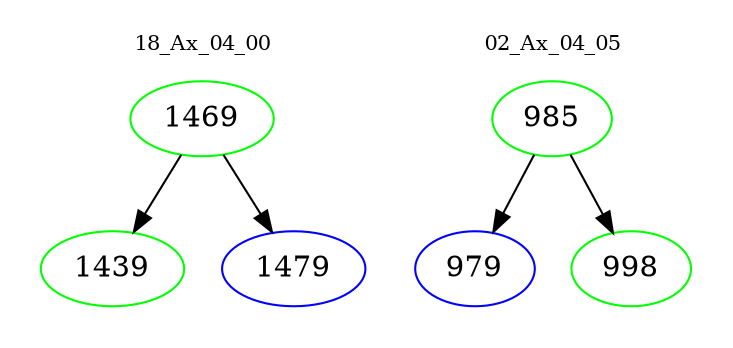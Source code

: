digraph{
subgraph cluster_0 {
color = white
label = "18_Ax_04_00";
fontsize=10;
T0_1469 [label="1469", color="green"]
T0_1469 -> T0_1439 [color="black"]
T0_1439 [label="1439", color="green"]
T0_1469 -> T0_1479 [color="black"]
T0_1479 [label="1479", color="blue"]
}
subgraph cluster_1 {
color = white
label = "02_Ax_04_05";
fontsize=10;
T1_985 [label="985", color="green"]
T1_985 -> T1_979 [color="black"]
T1_979 [label="979", color="blue"]
T1_985 -> T1_998 [color="black"]
T1_998 [label="998", color="green"]
}
}
